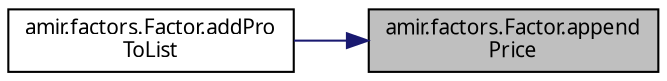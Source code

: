 digraph "amir.factors.Factor.appendPrice"
{
 // LATEX_PDF_SIZE
  edge [fontname="FreeSans.ttf",fontsize="10",labelfontname="FreeSans.ttf",labelfontsize="10"];
  node [fontname="FreeSans.ttf",fontsize="10",shape=record];
  rankdir="RL";
  Node1 [label="amir.factors.Factor.append\lPrice",height=0.2,width=0.4,color="black", fillcolor="grey75", style="filled", fontcolor="black",tooltip=" "];
  Node1 -> Node2 [dir="back",color="midnightblue",fontsize="10",style="solid",fontname="FreeSans.ttf"];
  Node2 [label="amir.factors.Factor.addPro\lToList",height=0.2,width=0.4,color="black", fillcolor="white", style="filled",URL="$classamir_1_1factors_1_1_factor.html#ac889e4717b11bde2414602ceb90677b5",tooltip=" "];
}
